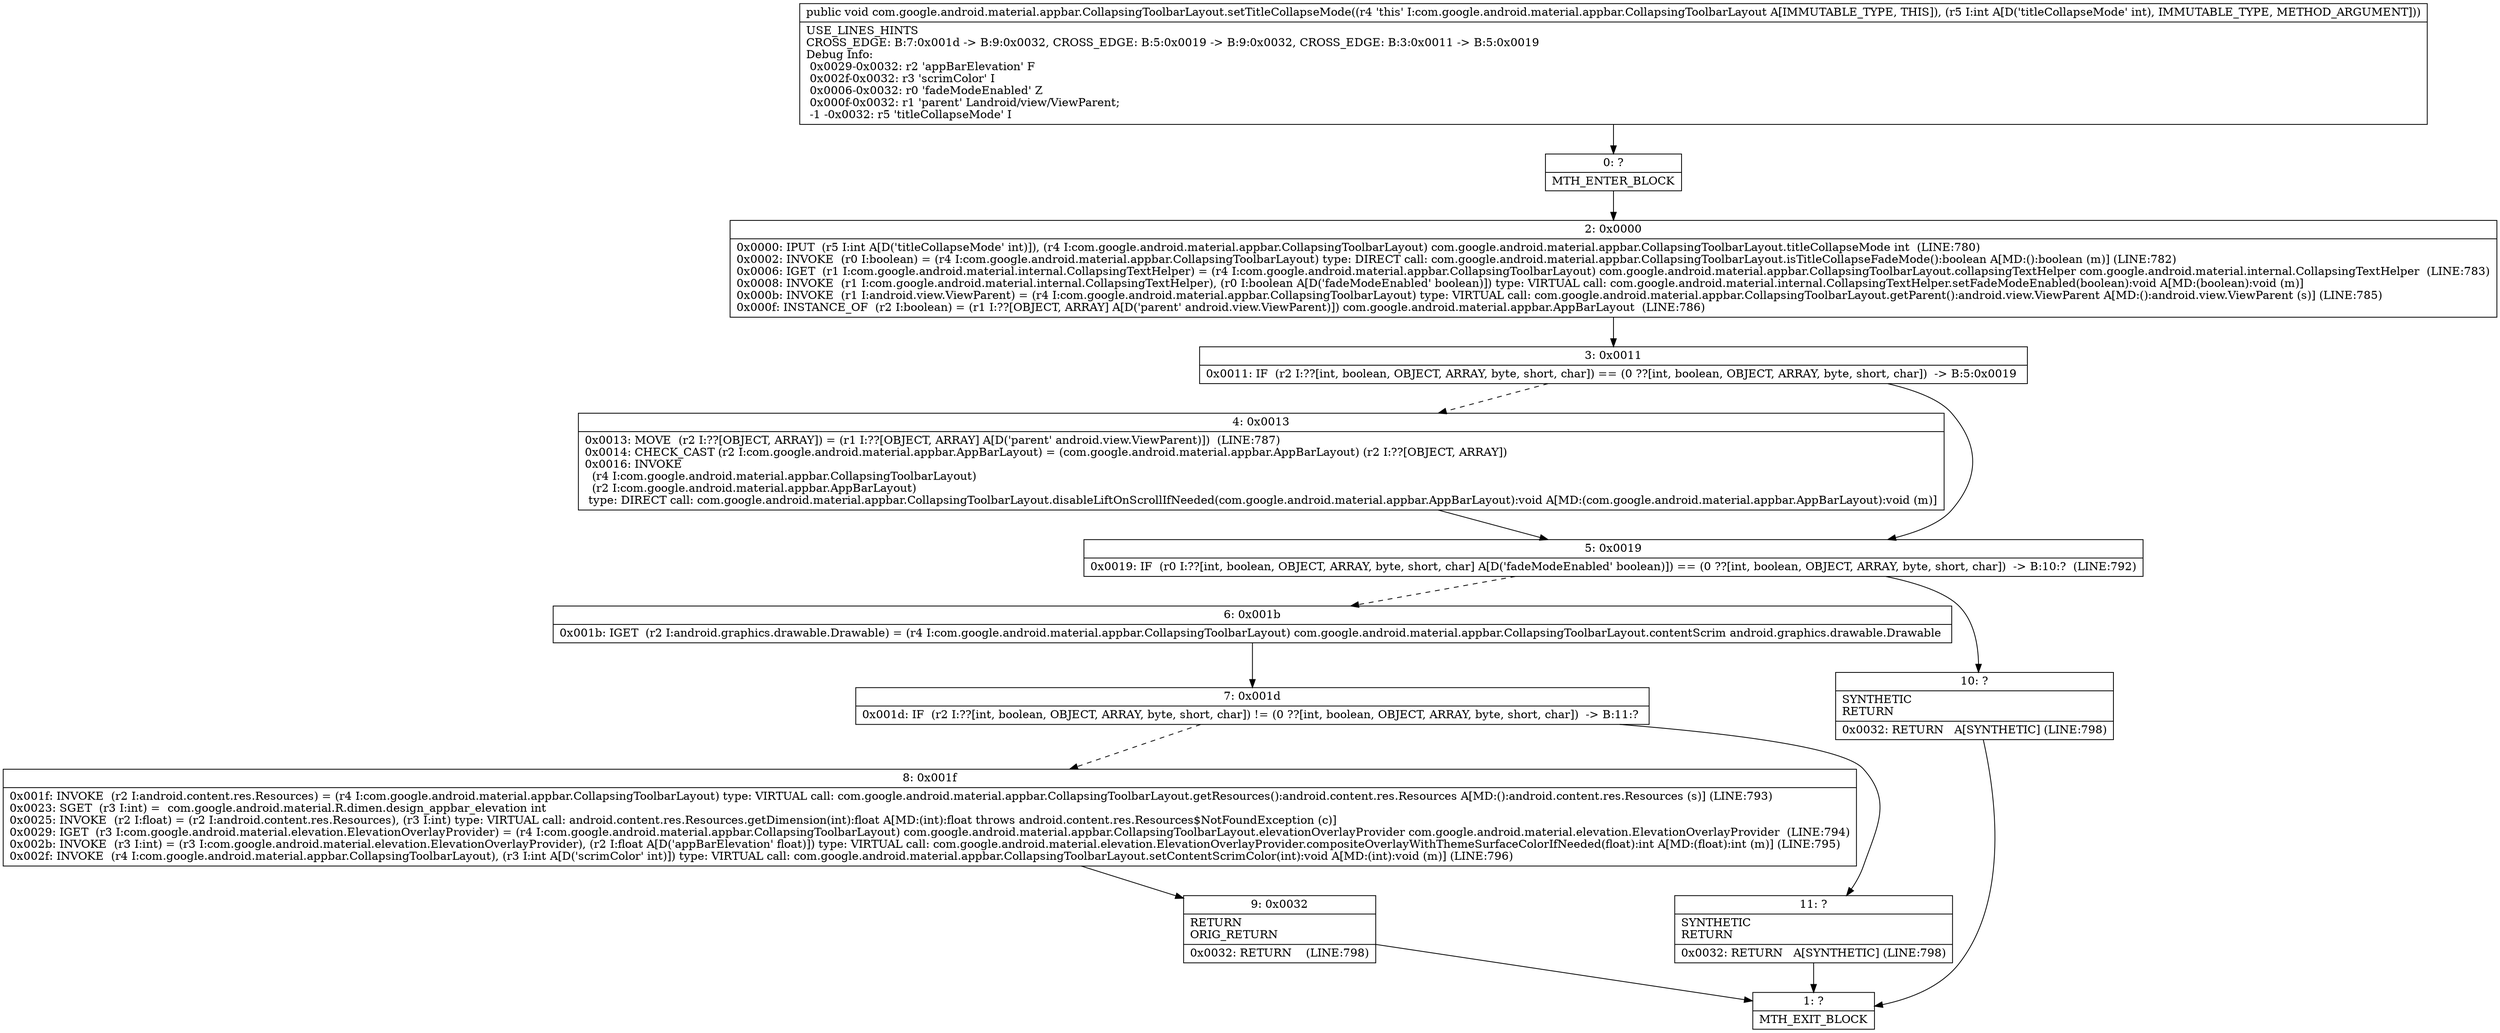 digraph "CFG forcom.google.android.material.appbar.CollapsingToolbarLayout.setTitleCollapseMode(I)V" {
Node_0 [shape=record,label="{0\:\ ?|MTH_ENTER_BLOCK\l}"];
Node_2 [shape=record,label="{2\:\ 0x0000|0x0000: IPUT  (r5 I:int A[D('titleCollapseMode' int)]), (r4 I:com.google.android.material.appbar.CollapsingToolbarLayout) com.google.android.material.appbar.CollapsingToolbarLayout.titleCollapseMode int  (LINE:780)\l0x0002: INVOKE  (r0 I:boolean) = (r4 I:com.google.android.material.appbar.CollapsingToolbarLayout) type: DIRECT call: com.google.android.material.appbar.CollapsingToolbarLayout.isTitleCollapseFadeMode():boolean A[MD:():boolean (m)] (LINE:782)\l0x0006: IGET  (r1 I:com.google.android.material.internal.CollapsingTextHelper) = (r4 I:com.google.android.material.appbar.CollapsingToolbarLayout) com.google.android.material.appbar.CollapsingToolbarLayout.collapsingTextHelper com.google.android.material.internal.CollapsingTextHelper  (LINE:783)\l0x0008: INVOKE  (r1 I:com.google.android.material.internal.CollapsingTextHelper), (r0 I:boolean A[D('fadeModeEnabled' boolean)]) type: VIRTUAL call: com.google.android.material.internal.CollapsingTextHelper.setFadeModeEnabled(boolean):void A[MD:(boolean):void (m)]\l0x000b: INVOKE  (r1 I:android.view.ViewParent) = (r4 I:com.google.android.material.appbar.CollapsingToolbarLayout) type: VIRTUAL call: com.google.android.material.appbar.CollapsingToolbarLayout.getParent():android.view.ViewParent A[MD:():android.view.ViewParent (s)] (LINE:785)\l0x000f: INSTANCE_OF  (r2 I:boolean) = (r1 I:??[OBJECT, ARRAY] A[D('parent' android.view.ViewParent)]) com.google.android.material.appbar.AppBarLayout  (LINE:786)\l}"];
Node_3 [shape=record,label="{3\:\ 0x0011|0x0011: IF  (r2 I:??[int, boolean, OBJECT, ARRAY, byte, short, char]) == (0 ??[int, boolean, OBJECT, ARRAY, byte, short, char])  \-\> B:5:0x0019 \l}"];
Node_4 [shape=record,label="{4\:\ 0x0013|0x0013: MOVE  (r2 I:??[OBJECT, ARRAY]) = (r1 I:??[OBJECT, ARRAY] A[D('parent' android.view.ViewParent)])  (LINE:787)\l0x0014: CHECK_CAST (r2 I:com.google.android.material.appbar.AppBarLayout) = (com.google.android.material.appbar.AppBarLayout) (r2 I:??[OBJECT, ARRAY]) \l0x0016: INVOKE  \l  (r4 I:com.google.android.material.appbar.CollapsingToolbarLayout)\l  (r2 I:com.google.android.material.appbar.AppBarLayout)\l type: DIRECT call: com.google.android.material.appbar.CollapsingToolbarLayout.disableLiftOnScrollIfNeeded(com.google.android.material.appbar.AppBarLayout):void A[MD:(com.google.android.material.appbar.AppBarLayout):void (m)]\l}"];
Node_5 [shape=record,label="{5\:\ 0x0019|0x0019: IF  (r0 I:??[int, boolean, OBJECT, ARRAY, byte, short, char] A[D('fadeModeEnabled' boolean)]) == (0 ??[int, boolean, OBJECT, ARRAY, byte, short, char])  \-\> B:10:?  (LINE:792)\l}"];
Node_6 [shape=record,label="{6\:\ 0x001b|0x001b: IGET  (r2 I:android.graphics.drawable.Drawable) = (r4 I:com.google.android.material.appbar.CollapsingToolbarLayout) com.google.android.material.appbar.CollapsingToolbarLayout.contentScrim android.graphics.drawable.Drawable \l}"];
Node_7 [shape=record,label="{7\:\ 0x001d|0x001d: IF  (r2 I:??[int, boolean, OBJECT, ARRAY, byte, short, char]) != (0 ??[int, boolean, OBJECT, ARRAY, byte, short, char])  \-\> B:11:? \l}"];
Node_8 [shape=record,label="{8\:\ 0x001f|0x001f: INVOKE  (r2 I:android.content.res.Resources) = (r4 I:com.google.android.material.appbar.CollapsingToolbarLayout) type: VIRTUAL call: com.google.android.material.appbar.CollapsingToolbarLayout.getResources():android.content.res.Resources A[MD:():android.content.res.Resources (s)] (LINE:793)\l0x0023: SGET  (r3 I:int) =  com.google.android.material.R.dimen.design_appbar_elevation int \l0x0025: INVOKE  (r2 I:float) = (r2 I:android.content.res.Resources), (r3 I:int) type: VIRTUAL call: android.content.res.Resources.getDimension(int):float A[MD:(int):float throws android.content.res.Resources$NotFoundException (c)]\l0x0029: IGET  (r3 I:com.google.android.material.elevation.ElevationOverlayProvider) = (r4 I:com.google.android.material.appbar.CollapsingToolbarLayout) com.google.android.material.appbar.CollapsingToolbarLayout.elevationOverlayProvider com.google.android.material.elevation.ElevationOverlayProvider  (LINE:794)\l0x002b: INVOKE  (r3 I:int) = (r3 I:com.google.android.material.elevation.ElevationOverlayProvider), (r2 I:float A[D('appBarElevation' float)]) type: VIRTUAL call: com.google.android.material.elevation.ElevationOverlayProvider.compositeOverlayWithThemeSurfaceColorIfNeeded(float):int A[MD:(float):int (m)] (LINE:795)\l0x002f: INVOKE  (r4 I:com.google.android.material.appbar.CollapsingToolbarLayout), (r3 I:int A[D('scrimColor' int)]) type: VIRTUAL call: com.google.android.material.appbar.CollapsingToolbarLayout.setContentScrimColor(int):void A[MD:(int):void (m)] (LINE:796)\l}"];
Node_9 [shape=record,label="{9\:\ 0x0032|RETURN\lORIG_RETURN\l|0x0032: RETURN    (LINE:798)\l}"];
Node_1 [shape=record,label="{1\:\ ?|MTH_EXIT_BLOCK\l}"];
Node_11 [shape=record,label="{11\:\ ?|SYNTHETIC\lRETURN\l|0x0032: RETURN   A[SYNTHETIC] (LINE:798)\l}"];
Node_10 [shape=record,label="{10\:\ ?|SYNTHETIC\lRETURN\l|0x0032: RETURN   A[SYNTHETIC] (LINE:798)\l}"];
MethodNode[shape=record,label="{public void com.google.android.material.appbar.CollapsingToolbarLayout.setTitleCollapseMode((r4 'this' I:com.google.android.material.appbar.CollapsingToolbarLayout A[IMMUTABLE_TYPE, THIS]), (r5 I:int A[D('titleCollapseMode' int), IMMUTABLE_TYPE, METHOD_ARGUMENT]))  | USE_LINES_HINTS\lCROSS_EDGE: B:7:0x001d \-\> B:9:0x0032, CROSS_EDGE: B:5:0x0019 \-\> B:9:0x0032, CROSS_EDGE: B:3:0x0011 \-\> B:5:0x0019\lDebug Info:\l  0x0029\-0x0032: r2 'appBarElevation' F\l  0x002f\-0x0032: r3 'scrimColor' I\l  0x0006\-0x0032: r0 'fadeModeEnabled' Z\l  0x000f\-0x0032: r1 'parent' Landroid\/view\/ViewParent;\l  \-1 \-0x0032: r5 'titleCollapseMode' I\l}"];
MethodNode -> Node_0;Node_0 -> Node_2;
Node_2 -> Node_3;
Node_3 -> Node_4[style=dashed];
Node_3 -> Node_5;
Node_4 -> Node_5;
Node_5 -> Node_6[style=dashed];
Node_5 -> Node_10;
Node_6 -> Node_7;
Node_7 -> Node_8[style=dashed];
Node_7 -> Node_11;
Node_8 -> Node_9;
Node_9 -> Node_1;
Node_11 -> Node_1;
Node_10 -> Node_1;
}

